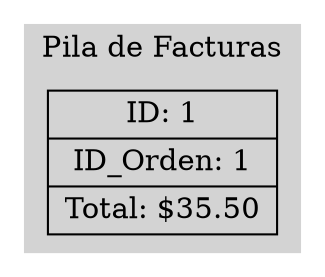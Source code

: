 digraph G {
    rankdir=TB;
    node [shape=record];
    subgraph cluster_0 {
        label = "Pila de Facturas";
        style=filled;
        color=lightgrey;
        node1 [label="{ID: 1 | ID_Orden: 1 | Total: $35.50}"];
    }
}

